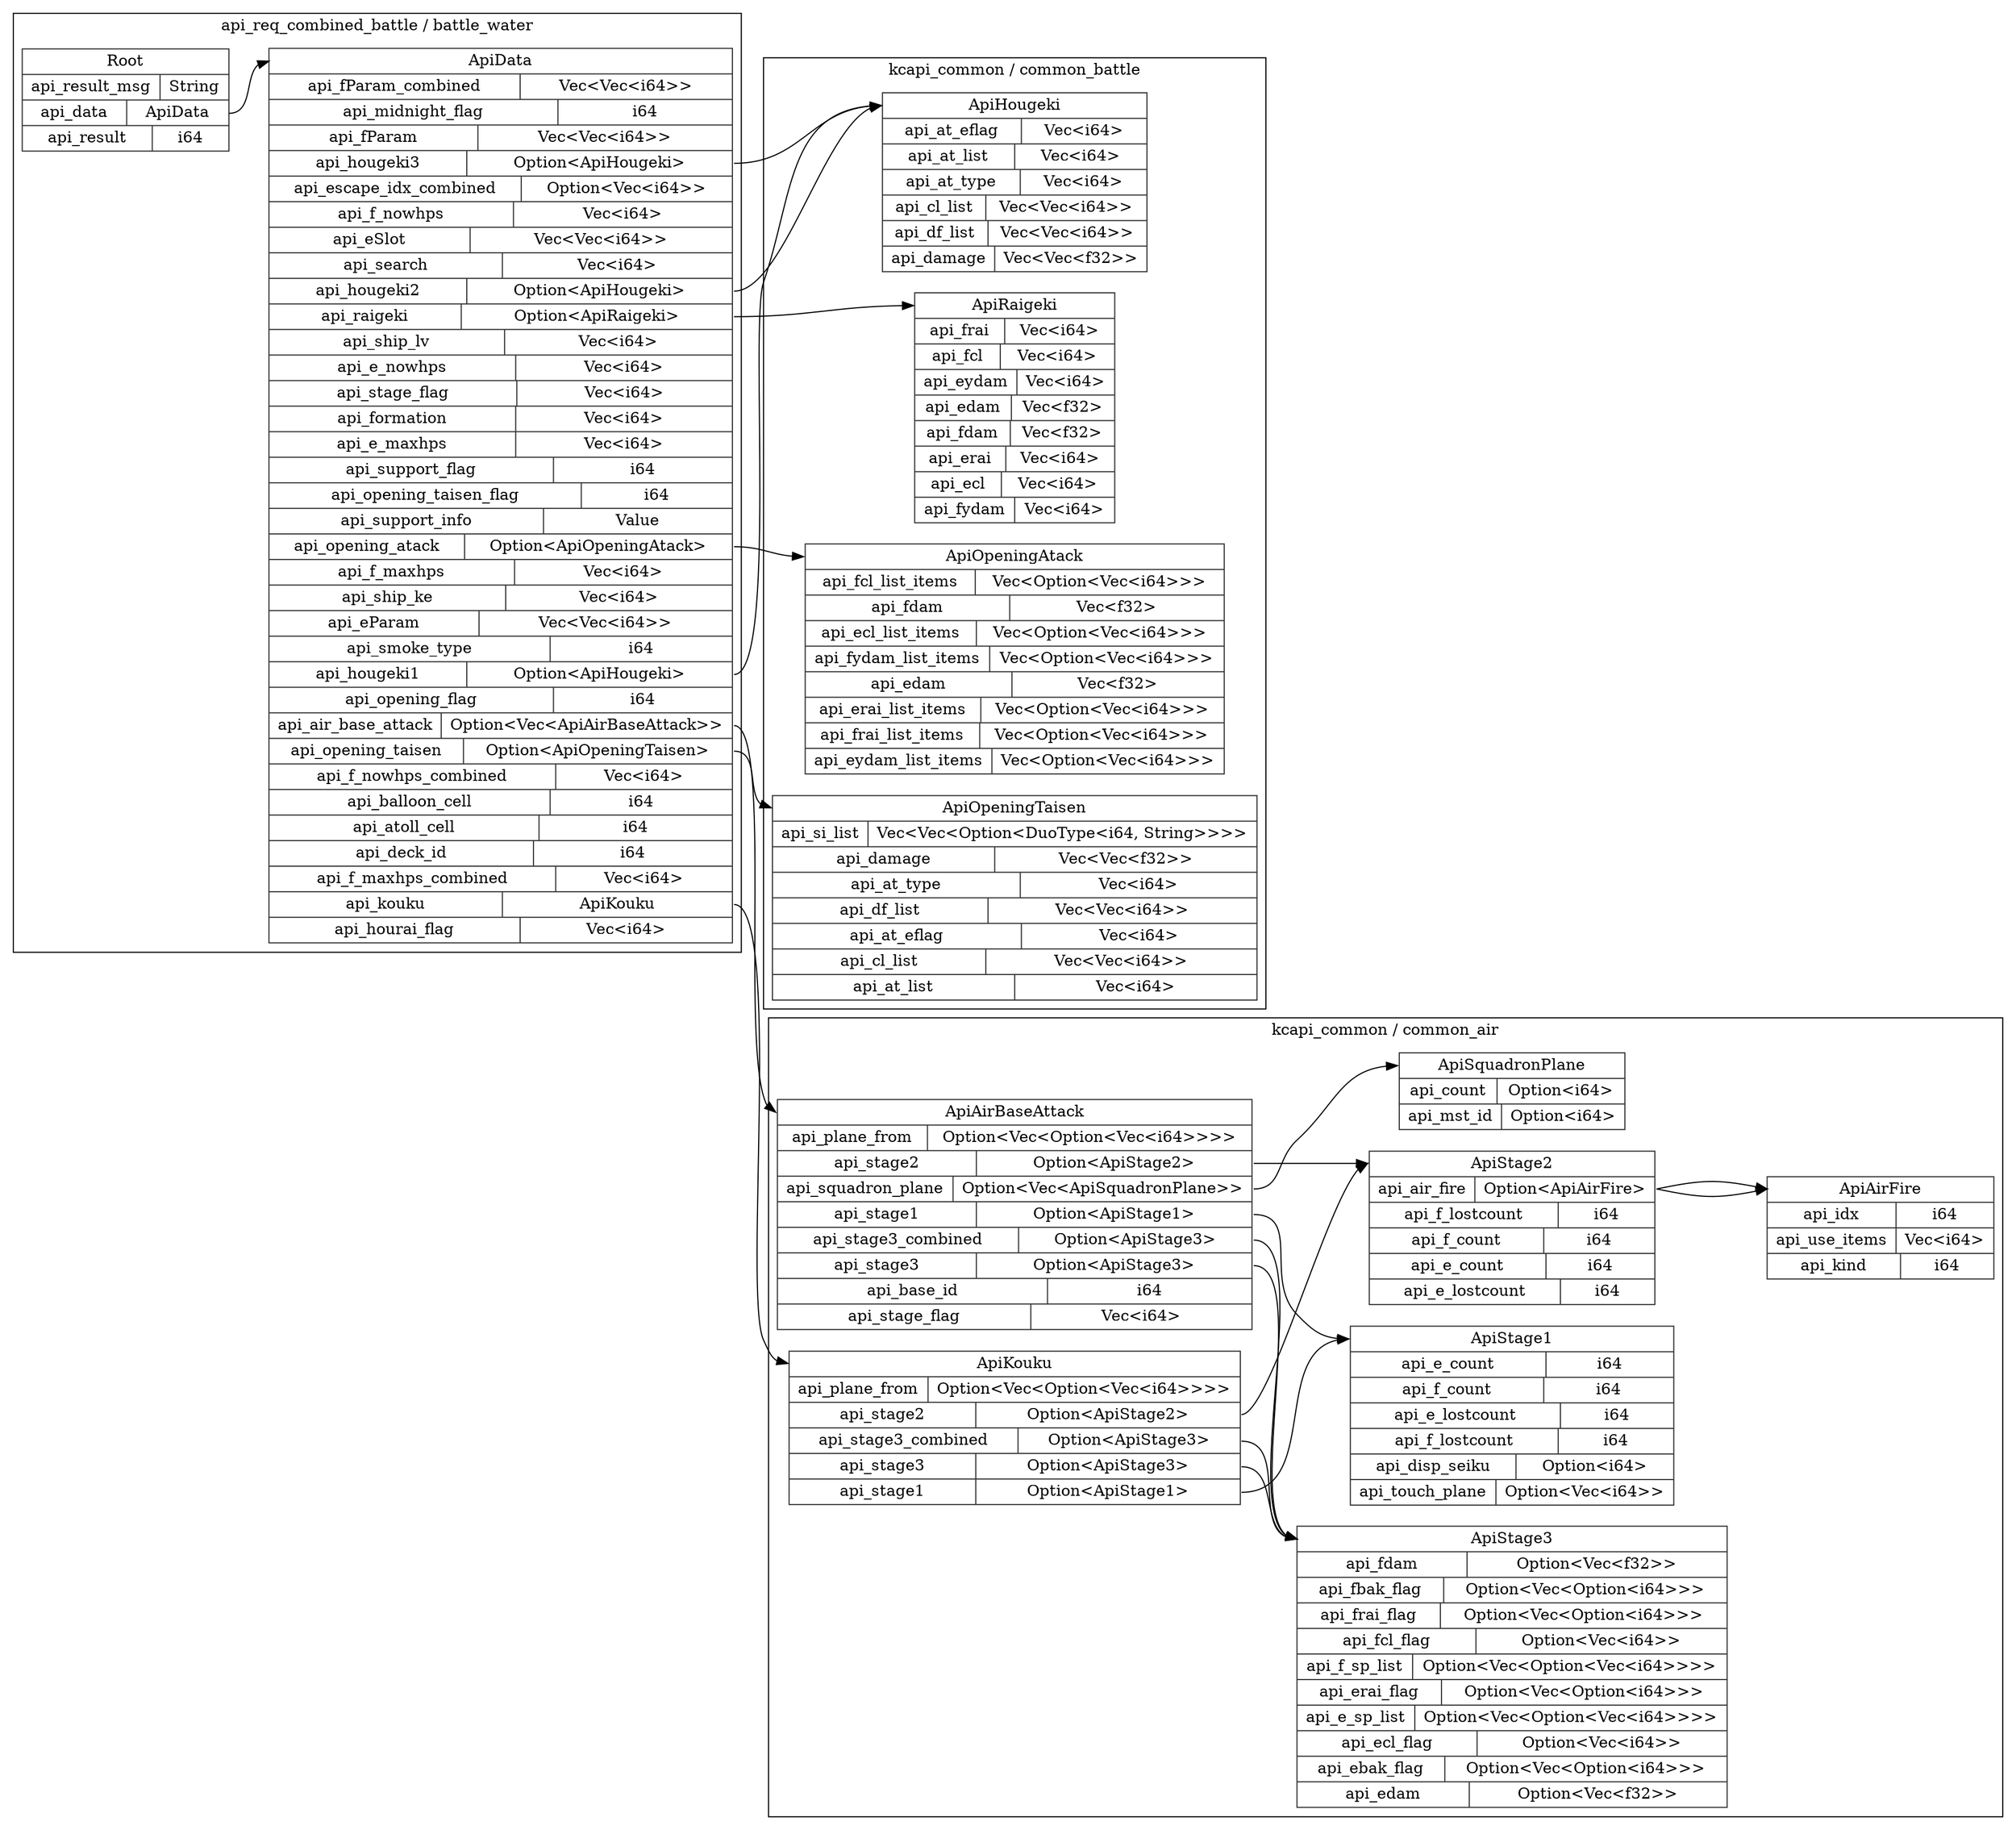 digraph {
  rankdir=LR;
  subgraph cluster_0 {
    label="api_req_combined_battle / battle_water";
    node [style="filled", color=white, style="solid", color=gray20];
    api_req_combined_battle__battle_water__Root [label="<Root> Root  | { api_result_msg | <api_result_msg> String } | { api_data | <api_data> ApiData } | { api_result | <api_result> i64 }", shape=record];
    api_req_combined_battle__battle_water__ApiData;
    api_req_combined_battle__battle_water__Root:api_data:e -> api_req_combined_battle__battle_water__ApiData:ApiData:w;
    api_req_combined_battle__battle_water__ApiData [label="<ApiData> ApiData  | { api_fParam_combined | <api_fParam_combined> Vec\<Vec\<i64\>\> } | { api_midnight_flag | <api_midnight_flag> i64 } | { api_fParam | <api_fParam> Vec\<Vec\<i64\>\> } | { api_hougeki3 | <api_hougeki3> Option\<ApiHougeki\> } | { api_escape_idx_combined | <api_escape_idx_combined> Option\<Vec\<i64\>\> } | { api_f_nowhps | <api_f_nowhps> Vec\<i64\> } | { api_eSlot | <api_eSlot> Vec\<Vec\<i64\>\> } | { api_search | <api_search> Vec\<i64\> } | { api_hougeki2 | <api_hougeki2> Option\<ApiHougeki\> } | { api_raigeki | <api_raigeki> Option\<ApiRaigeki\> } | { api_ship_lv | <api_ship_lv> Vec\<i64\> } | { api_e_nowhps | <api_e_nowhps> Vec\<i64\> } | { api_stage_flag | <api_stage_flag> Vec\<i64\> } | { api_formation | <api_formation> Vec\<i64\> } | { api_e_maxhps | <api_e_maxhps> Vec\<i64\> } | { api_support_flag | <api_support_flag> i64 } | { api_opening_taisen_flag | <api_opening_taisen_flag> i64 } | { api_support_info | <api_support_info> Value } | { api_opening_atack | <api_opening_atack> Option\<ApiOpeningAtack\> } | { api_f_maxhps | <api_f_maxhps> Vec\<i64\> } | { api_ship_ke | <api_ship_ke> Vec\<i64\> } | { api_eParam | <api_eParam> Vec\<Vec\<i64\>\> } | { api_smoke_type | <api_smoke_type> i64 } | { api_hougeki1 | <api_hougeki1> Option\<ApiHougeki\> } | { api_opening_flag | <api_opening_flag> i64 } | { api_air_base_attack | <api_air_base_attack> Option\<Vec\<ApiAirBaseAttack\>\> } | { api_opening_taisen | <api_opening_taisen> Option\<ApiOpeningTaisen\> } | { api_f_nowhps_combined | <api_f_nowhps_combined> Vec\<i64\> } | { api_balloon_cell | <api_balloon_cell> i64 } | { api_atoll_cell | <api_atoll_cell> i64 } | { api_deck_id | <api_deck_id> i64 } | { api_f_maxhps_combined | <api_f_maxhps_combined> Vec\<i64\> } | { api_kouku | <api_kouku> ApiKouku } | { api_hourai_flag | <api_hourai_flag> Vec\<i64\> }", shape=record];
  }
  subgraph cluster_1 {
    label="kcapi_common / common_battle";
    node [style="filled", color=white, style="solid", color=gray20];
    kcapi_common__common_battle__ApiHougeki [label="<ApiHougeki> ApiHougeki  | { api_at_eflag | <api_at_eflag> Vec\<i64\> } | { api_at_list | <api_at_list> Vec\<i64\> } | { api_at_type | <api_at_type> Vec\<i64\> } | { api_cl_list | <api_cl_list> Vec\<Vec\<i64\>\> } | { api_df_list | <api_df_list> Vec\<Vec\<i64\>\> } | { api_damage | <api_damage> Vec\<Vec\<f32\>\> }", shape=record];
    kcapi_common__common_battle__ApiHougeki [label="<ApiHougeki> ApiHougeki  | { api_at_eflag | <api_at_eflag> Vec\<i64\> } | { api_at_list | <api_at_list> Vec\<i64\> } | { api_at_type | <api_at_type> Vec\<i64\> } | { api_cl_list | <api_cl_list> Vec\<Vec\<i64\>\> } | { api_df_list | <api_df_list> Vec\<Vec\<i64\>\> } | { api_damage | <api_damage> Vec\<Vec\<f32\>\> }", shape=record];
    kcapi_common__common_battle__ApiRaigeki [label="<ApiRaigeki> ApiRaigeki  | { api_frai | <api_frai> Vec\<i64\> } | { api_fcl | <api_fcl> Vec\<i64\> } | { api_eydam | <api_eydam> Vec\<i64\> } | { api_edam | <api_edam> Vec\<f32\> } | { api_fdam | <api_fdam> Vec\<f32\> } | { api_erai | <api_erai> Vec\<i64\> } | { api_ecl | <api_ecl> Vec\<i64\> } | { api_fydam | <api_fydam> Vec\<i64\> }", shape=record];
    kcapi_common__common_battle__ApiOpeningAtack [label="<ApiOpeningAtack> ApiOpeningAtack  | { api_fcl_list_items | <api_fcl_list_items> Vec\<Option\<Vec\<i64\>\>\> } | { api_fdam | <api_fdam> Vec\<f32\> } | { api_ecl_list_items | <api_ecl_list_items> Vec\<Option\<Vec\<i64\>\>\> } | { api_fydam_list_items | <api_fydam_list_items> Vec\<Option\<Vec\<i64\>\>\> } | { api_edam | <api_edam> Vec\<f32\> } | { api_erai_list_items | <api_erai_list_items> Vec\<Option\<Vec\<i64\>\>\> } | { api_frai_list_items | <api_frai_list_items> Vec\<Option\<Vec\<i64\>\>\> } | { api_eydam_list_items | <api_eydam_list_items> Vec\<Option\<Vec\<i64\>\>\> }", shape=record];
    kcapi_common__common_battle__ApiHougeki [label="<ApiHougeki> ApiHougeki  | { api_at_eflag | <api_at_eflag> Vec\<i64\> } | { api_at_list | <api_at_list> Vec\<i64\> } | { api_at_type | <api_at_type> Vec\<i64\> } | { api_cl_list | <api_cl_list> Vec\<Vec\<i64\>\> } | { api_df_list | <api_df_list> Vec\<Vec\<i64\>\> } | { api_damage | <api_damage> Vec\<Vec\<f32\>\> }", shape=record];
    kcapi_common__common_battle__ApiOpeningTaisen [label="<ApiOpeningTaisen> ApiOpeningTaisen  | { api_si_list | <api_si_list> Vec\<Vec\<Option\<DuoType\<i64, String\>\>\>\> } | { api_damage | <api_damage> Vec\<Vec\<f32\>\> } | { api_at_type | <api_at_type> Vec\<i64\> } | { api_df_list | <api_df_list> Vec\<Vec\<i64\>\> } | { api_at_eflag | <api_at_eflag> Vec\<i64\> } | { api_cl_list | <api_cl_list> Vec\<Vec\<i64\>\> } | { api_at_list | <api_at_list> Vec\<i64\> }", shape=record];
  }
  subgraph cluster_2 {
    label="kcapi_common / common_air";
    node [style="filled", color=white, style="solid", color=gray20];
    kcapi_common__common_air__ApiAirBaseAttack [label="<ApiAirBaseAttack> ApiAirBaseAttack  | { api_plane_from | <api_plane_from> Option\<Vec\<Option\<Vec\<i64\>\>\>\> } | { api_stage2 | <api_stage2> Option\<ApiStage2\> } | { api_squadron_plane | <api_squadron_plane> Option\<Vec\<ApiSquadronPlane\>\> } | { api_stage1 | <api_stage1> Option\<ApiStage1\> } | { api_stage3_combined | <api_stage3_combined> Option\<ApiStage3\> } | { api_stage3 | <api_stage3> Option\<ApiStage3\> } | { api_base_id | <api_base_id> i64 } | { api_stage_flag | <api_stage_flag> Vec\<i64\> }", shape=record];
    kcapi_common__common_air__ApiStage2;
    kcapi_common__common_air__ApiAirBaseAttack:api_stage2:e -> kcapi_common__common_air__ApiStage2:ApiStage2:w;
    kcapi_common__common_air__ApiSquadronPlane;
    kcapi_common__common_air__ApiAirBaseAttack:api_squadron_plane:e -> kcapi_common__common_air__ApiSquadronPlane:ApiSquadronPlane:w;
    kcapi_common__common_air__ApiStage1;
    kcapi_common__common_air__ApiAirBaseAttack:api_stage1:e -> kcapi_common__common_air__ApiStage1:ApiStage1:w;
    kcapi_common__common_air__ApiStage3;
    kcapi_common__common_air__ApiAirBaseAttack:api_stage3_combined:e -> kcapi_common__common_air__ApiStage3:ApiStage3:w;
    kcapi_common__common_air__ApiStage3;
    kcapi_common__common_air__ApiAirBaseAttack:api_stage3:e -> kcapi_common__common_air__ApiStage3:ApiStage3:w;
    kcapi_common__common_air__ApiKouku [label="<ApiKouku> ApiKouku  | { api_plane_from | <api_plane_from> Option\<Vec\<Option\<Vec\<i64\>\>\>\> } | { api_stage2 | <api_stage2> Option\<ApiStage2\> } | { api_stage3_combined | <api_stage3_combined> Option\<ApiStage3\> } | { api_stage3 | <api_stage3> Option\<ApiStage3\> } | { api_stage1 | <api_stage1> Option\<ApiStage1\> }", shape=record];
    kcapi_common__common_air__ApiStage2;
    kcapi_common__common_air__ApiKouku:api_stage2:e -> kcapi_common__common_air__ApiStage2:ApiStage2:w;
    kcapi_common__common_air__ApiStage3;
    kcapi_common__common_air__ApiKouku:api_stage3_combined:e -> kcapi_common__common_air__ApiStage3:ApiStage3:w;
    kcapi_common__common_air__ApiStage3;
    kcapi_common__common_air__ApiKouku:api_stage3:e -> kcapi_common__common_air__ApiStage3:ApiStage3:w;
    kcapi_common__common_air__ApiStage1;
    kcapi_common__common_air__ApiKouku:api_stage1:e -> kcapi_common__common_air__ApiStage1:ApiStage1:w;
    kcapi_common__common_air__ApiStage2 [label="<ApiStage2> ApiStage2  | { api_air_fire | <api_air_fire> Option\<ApiAirFire\> } | { api_f_lostcount | <api_f_lostcount> i64 } | { api_f_count | <api_f_count> i64 } | { api_e_count | <api_e_count> i64 } | { api_e_lostcount | <api_e_lostcount> i64 }", shape=record];
    kcapi_common__common_air__ApiAirFire;
    kcapi_common__common_air__ApiStage2:api_air_fire:e -> kcapi_common__common_air__ApiAirFire:ApiAirFire:w;
    kcapi_common__common_air__ApiSquadronPlane [label="<ApiSquadronPlane> ApiSquadronPlane  | { api_count | <api_count> Option\<i64\> } | { api_mst_id | <api_mst_id> Option\<i64\> }", shape=record];
    kcapi_common__common_air__ApiStage1 [label="<ApiStage1> ApiStage1  | { api_e_count | <api_e_count> i64 } | { api_f_count | <api_f_count> i64 } | { api_e_lostcount | <api_e_lostcount> i64 } | { api_f_lostcount | <api_f_lostcount> i64 } | { api_disp_seiku | <api_disp_seiku> Option\<i64\> } | { api_touch_plane | <api_touch_plane> Option\<Vec\<i64\>\> }", shape=record];
    kcapi_common__common_air__ApiStage3 [label="<ApiStage3> ApiStage3  | { api_fdam | <api_fdam> Option\<Vec\<f32\>\> } | { api_fbak_flag | <api_fbak_flag> Option\<Vec\<Option\<i64\>\>\> } | { api_frai_flag | <api_frai_flag> Option\<Vec\<Option\<i64\>\>\> } | { api_fcl_flag | <api_fcl_flag> Option\<Vec\<i64\>\> } | { api_f_sp_list | <api_f_sp_list> Option\<Vec\<Option\<Vec\<i64\>\>\>\> } | { api_erai_flag | <api_erai_flag> Option\<Vec\<Option\<i64\>\>\> } | { api_e_sp_list | <api_e_sp_list> Option\<Vec\<Option\<Vec\<i64\>\>\>\> } | { api_ecl_flag | <api_ecl_flag> Option\<Vec\<i64\>\> } | { api_ebak_flag | <api_ebak_flag> Option\<Vec\<Option\<i64\>\>\> } | { api_edam | <api_edam> Option\<Vec\<f32\>\> }", shape=record];
    kcapi_common__common_air__ApiStage3 [label="<ApiStage3> ApiStage3  | { api_fdam | <api_fdam> Option\<Vec\<f32\>\> } | { api_fbak_flag | <api_fbak_flag> Option\<Vec\<Option\<i64\>\>\> } | { api_frai_flag | <api_frai_flag> Option\<Vec\<Option\<i64\>\>\> } | { api_fcl_flag | <api_fcl_flag> Option\<Vec\<i64\>\> } | { api_f_sp_list | <api_f_sp_list> Option\<Vec\<Option\<Vec\<i64\>\>\>\> } | { api_erai_flag | <api_erai_flag> Option\<Vec\<Option\<i64\>\>\> } | { api_e_sp_list | <api_e_sp_list> Option\<Vec\<Option\<Vec\<i64\>\>\>\> } | { api_ecl_flag | <api_ecl_flag> Option\<Vec\<i64\>\> } | { api_ebak_flag | <api_ebak_flag> Option\<Vec\<Option\<i64\>\>\> } | { api_edam | <api_edam> Option\<Vec\<f32\>\> }", shape=record];
    kcapi_common__common_air__ApiStage2 [label="<ApiStage2> ApiStage2  | { api_air_fire | <api_air_fire> Option\<ApiAirFire\> } | { api_f_lostcount | <api_f_lostcount> i64 } | { api_f_count | <api_f_count> i64 } | { api_e_count | <api_e_count> i64 } | { api_e_lostcount | <api_e_lostcount> i64 }", shape=record];
    kcapi_common__common_air__ApiAirFire;
    kcapi_common__common_air__ApiStage2:api_air_fire:e -> kcapi_common__common_air__ApiAirFire:ApiAirFire:w;
    kcapi_common__common_air__ApiStage3 [label="<ApiStage3> ApiStage3  | { api_fdam | <api_fdam> Option\<Vec\<f32\>\> } | { api_fbak_flag | <api_fbak_flag> Option\<Vec\<Option\<i64\>\>\> } | { api_frai_flag | <api_frai_flag> Option\<Vec\<Option\<i64\>\>\> } | { api_fcl_flag | <api_fcl_flag> Option\<Vec\<i64\>\> } | { api_f_sp_list | <api_f_sp_list> Option\<Vec\<Option\<Vec\<i64\>\>\>\> } | { api_erai_flag | <api_erai_flag> Option\<Vec\<Option\<i64\>\>\> } | { api_e_sp_list | <api_e_sp_list> Option\<Vec\<Option\<Vec\<i64\>\>\>\> } | { api_ecl_flag | <api_ecl_flag> Option\<Vec\<i64\>\> } | { api_ebak_flag | <api_ebak_flag> Option\<Vec\<Option\<i64\>\>\> } | { api_edam | <api_edam> Option\<Vec\<f32\>\> }", shape=record];
    kcapi_common__common_air__ApiStage3 [label="<ApiStage3> ApiStage3  | { api_fdam | <api_fdam> Option\<Vec\<f32\>\> } | { api_fbak_flag | <api_fbak_flag> Option\<Vec\<Option\<i64\>\>\> } | { api_frai_flag | <api_frai_flag> Option\<Vec\<Option\<i64\>\>\> } | { api_fcl_flag | <api_fcl_flag> Option\<Vec\<i64\>\> } | { api_f_sp_list | <api_f_sp_list> Option\<Vec\<Option\<Vec\<i64\>\>\>\> } | { api_erai_flag | <api_erai_flag> Option\<Vec\<Option\<i64\>\>\> } | { api_e_sp_list | <api_e_sp_list> Option\<Vec\<Option\<Vec\<i64\>\>\>\> } | { api_ecl_flag | <api_ecl_flag> Option\<Vec\<i64\>\> } | { api_ebak_flag | <api_ebak_flag> Option\<Vec\<Option\<i64\>\>\> } | { api_edam | <api_edam> Option\<Vec\<f32\>\> }", shape=record];
    kcapi_common__common_air__ApiStage1 [label="<ApiStage1> ApiStage1  | { api_e_count | <api_e_count> i64 } | { api_f_count | <api_f_count> i64 } | { api_e_lostcount | <api_e_lostcount> i64 } | { api_f_lostcount | <api_f_lostcount> i64 } | { api_disp_seiku | <api_disp_seiku> Option\<i64\> } | { api_touch_plane | <api_touch_plane> Option\<Vec\<i64\>\> }", shape=record];
    kcapi_common__common_air__ApiAirFire [label="<ApiAirFire> ApiAirFire  | { api_idx | <api_idx> i64 } | { api_use_items | <api_use_items> Vec\<i64\> } | { api_kind | <api_kind> i64 }", shape=record];
    kcapi_common__common_air__ApiAirFire [label="<ApiAirFire> ApiAirFire  | { api_idx | <api_idx> i64 } | { api_use_items | <api_use_items> Vec\<i64\> } | { api_kind | <api_kind> i64 }", shape=record];
  }
  api_req_combined_battle__battle_water__ApiData:api_hougeki3:e -> kcapi_common__common_battle__ApiHougeki:ApiHougeki:w;
  api_req_combined_battle__battle_water__ApiData:api_hougeki2:e -> kcapi_common__common_battle__ApiHougeki:ApiHougeki:w;
  api_req_combined_battle__battle_water__ApiData:api_raigeki:e -> kcapi_common__common_battle__ApiRaigeki:ApiRaigeki:w;
  api_req_combined_battle__battle_water__ApiData:api_opening_atack:e -> kcapi_common__common_battle__ApiOpeningAtack:ApiOpeningAtack:w;
  api_req_combined_battle__battle_water__ApiData:api_hougeki1:e -> kcapi_common__common_battle__ApiHougeki:ApiHougeki:w;
  api_req_combined_battle__battle_water__ApiData:api_air_base_attack:e -> kcapi_common__common_air__ApiAirBaseAttack:ApiAirBaseAttack:w;
  api_req_combined_battle__battle_water__ApiData:api_opening_taisen:e -> kcapi_common__common_battle__ApiOpeningTaisen:ApiOpeningTaisen:w;
  api_req_combined_battle__battle_water__ApiData:api_kouku:e -> kcapi_common__common_air__ApiKouku:ApiKouku:w;
}

